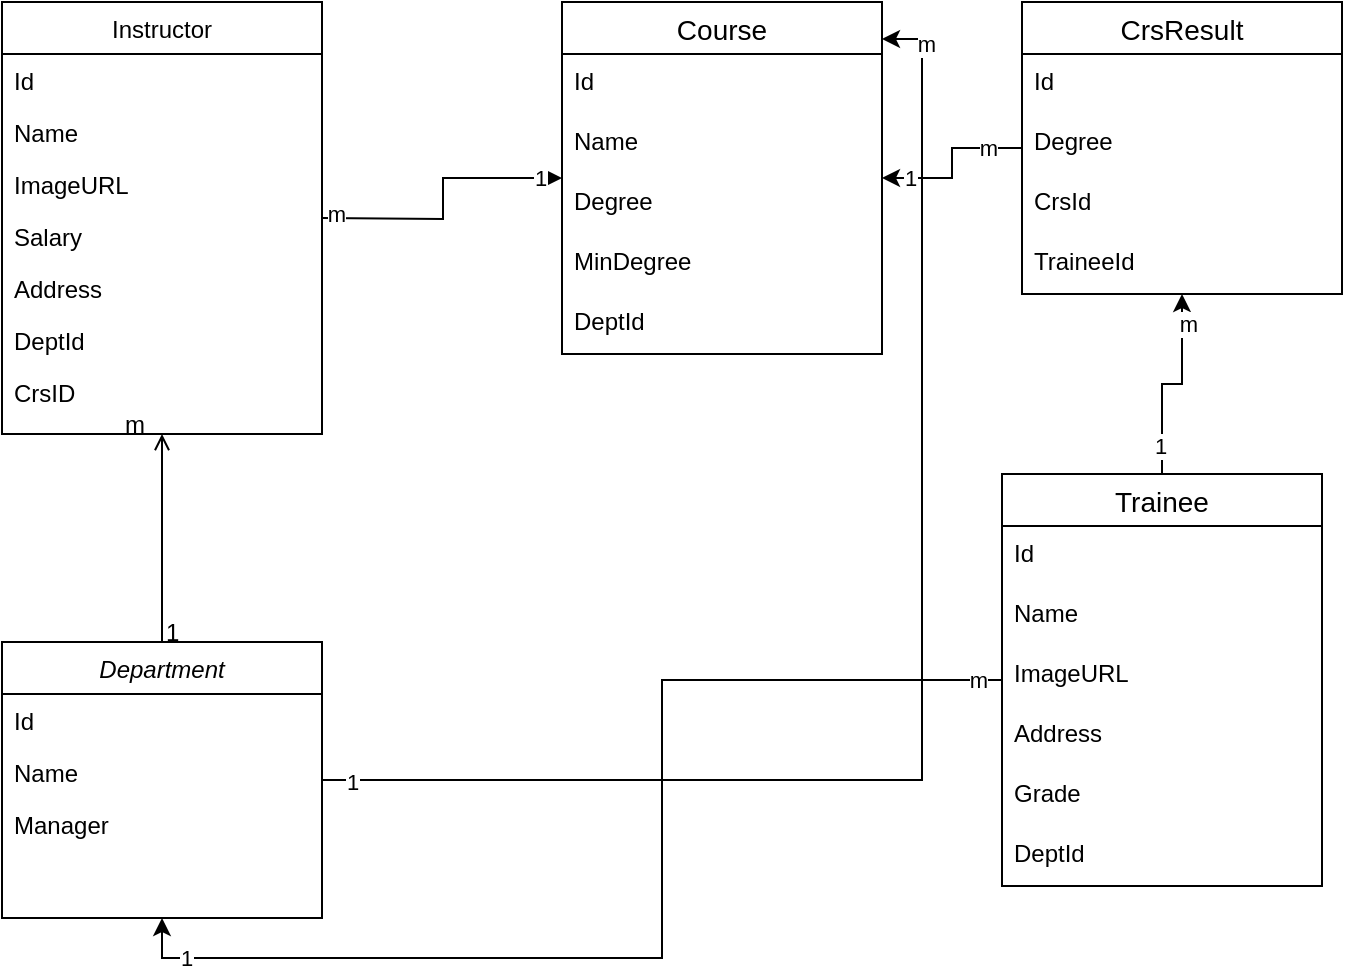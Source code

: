 <mxfile version="22.1.2" type="device">
  <diagram id="C5RBs43oDa-KdzZeNtuy" name="Page-1">
    <mxGraphModel dx="1036" dy="614" grid="1" gridSize="10" guides="1" tooltips="1" connect="1" arrows="1" fold="1" page="1" pageScale="1" pageWidth="827" pageHeight="1169" math="0" shadow="0">
      <root>
        <mxCell id="WIyWlLk6GJQsqaUBKTNV-0" />
        <mxCell id="WIyWlLk6GJQsqaUBKTNV-1" parent="WIyWlLk6GJQsqaUBKTNV-0" />
        <mxCell id="zkfFHV4jXpPFQw0GAbJ--0" value="Department" style="swimlane;fontStyle=2;align=center;verticalAlign=top;childLayout=stackLayout;horizontal=1;startSize=26;horizontalStack=0;resizeParent=1;resizeLast=0;collapsible=1;marginBottom=0;rounded=0;shadow=0;strokeWidth=1;" parent="WIyWlLk6GJQsqaUBKTNV-1" vertex="1">
          <mxGeometry x="140" y="430" width="160" height="138" as="geometry">
            <mxRectangle x="230" y="140" width="160" height="26" as="alternateBounds" />
          </mxGeometry>
        </mxCell>
        <mxCell id="zkfFHV4jXpPFQw0GAbJ--1" value="Id    " style="text;align=left;verticalAlign=top;spacingLeft=4;spacingRight=4;overflow=hidden;rotatable=0;points=[[0,0.5],[1,0.5]];portConstraint=eastwest;" parent="zkfFHV4jXpPFQw0GAbJ--0" vertex="1">
          <mxGeometry y="26" width="160" height="26" as="geometry" />
        </mxCell>
        <mxCell id="zkfFHV4jXpPFQw0GAbJ--2" value="Name" style="text;align=left;verticalAlign=top;spacingLeft=4;spacingRight=4;overflow=hidden;rotatable=0;points=[[0,0.5],[1,0.5]];portConstraint=eastwest;rounded=0;shadow=0;html=0;" parent="zkfFHV4jXpPFQw0GAbJ--0" vertex="1">
          <mxGeometry y="52" width="160" height="26" as="geometry" />
        </mxCell>
        <mxCell id="zkfFHV4jXpPFQw0GAbJ--3" value="Manager" style="text;align=left;verticalAlign=top;spacingLeft=4;spacingRight=4;overflow=hidden;rotatable=0;points=[[0,0.5],[1,0.5]];portConstraint=eastwest;rounded=0;shadow=0;html=0;" parent="zkfFHV4jXpPFQw0GAbJ--0" vertex="1">
          <mxGeometry y="78" width="160" height="26" as="geometry" />
        </mxCell>
        <mxCell id="ZEYIvGTN6INHBr5iseJA-5" style="edgeStyle=orthogonalEdgeStyle;rounded=0;orthogonalLoop=1;jettySize=auto;html=1;" edge="1" parent="WIyWlLk6GJQsqaUBKTNV-1" target="ZEYIvGTN6INHBr5iseJA-1">
          <mxGeometry relative="1" as="geometry">
            <mxPoint x="300" y="218" as="sourcePoint" />
          </mxGeometry>
        </mxCell>
        <mxCell id="ZEYIvGTN6INHBr5iseJA-6" value="m" style="edgeLabel;html=1;align=center;verticalAlign=middle;resizable=0;points=[];" vertex="1" connectable="0" parent="ZEYIvGTN6INHBr5iseJA-5">
          <mxGeometry x="-0.911" y="2" relative="1" as="geometry">
            <mxPoint as="offset" />
          </mxGeometry>
        </mxCell>
        <mxCell id="ZEYIvGTN6INHBr5iseJA-7" value="1" style="edgeLabel;html=1;align=center;verticalAlign=middle;resizable=0;points=[];" vertex="1" connectable="0" parent="ZEYIvGTN6INHBr5iseJA-5">
          <mxGeometry x="0.843" relative="1" as="geometry">
            <mxPoint as="offset" />
          </mxGeometry>
        </mxCell>
        <mxCell id="zkfFHV4jXpPFQw0GAbJ--17" value="Instructor" style="swimlane;fontStyle=0;align=center;verticalAlign=top;childLayout=stackLayout;horizontal=1;startSize=26;horizontalStack=0;resizeParent=1;resizeLast=0;collapsible=1;marginBottom=0;rounded=0;shadow=0;strokeWidth=1;" parent="WIyWlLk6GJQsqaUBKTNV-1" vertex="1">
          <mxGeometry x="140" y="110" width="160" height="216" as="geometry">
            <mxRectangle x="550" y="140" width="160" height="26" as="alternateBounds" />
          </mxGeometry>
        </mxCell>
        <mxCell id="zkfFHV4jXpPFQw0GAbJ--18" value="Id" style="text;align=left;verticalAlign=top;spacingLeft=4;spacingRight=4;overflow=hidden;rotatable=0;points=[[0,0.5],[1,0.5]];portConstraint=eastwest;" parent="zkfFHV4jXpPFQw0GAbJ--17" vertex="1">
          <mxGeometry y="26" width="160" height="26" as="geometry" />
        </mxCell>
        <mxCell id="zkfFHV4jXpPFQw0GAbJ--19" value="Name" style="text;align=left;verticalAlign=top;spacingLeft=4;spacingRight=4;overflow=hidden;rotatable=0;points=[[0,0.5],[1,0.5]];portConstraint=eastwest;rounded=0;shadow=0;html=0;" parent="zkfFHV4jXpPFQw0GAbJ--17" vertex="1">
          <mxGeometry y="52" width="160" height="26" as="geometry" />
        </mxCell>
        <mxCell id="zkfFHV4jXpPFQw0GAbJ--20" value="ImageURL" style="text;align=left;verticalAlign=top;spacingLeft=4;spacingRight=4;overflow=hidden;rotatable=0;points=[[0,0.5],[1,0.5]];portConstraint=eastwest;rounded=0;shadow=0;html=0;" parent="zkfFHV4jXpPFQw0GAbJ--17" vertex="1">
          <mxGeometry y="78" width="160" height="26" as="geometry" />
        </mxCell>
        <mxCell id="zkfFHV4jXpPFQw0GAbJ--21" value="Salary" style="text;align=left;verticalAlign=top;spacingLeft=4;spacingRight=4;overflow=hidden;rotatable=0;points=[[0,0.5],[1,0.5]];portConstraint=eastwest;rounded=0;shadow=0;html=0;" parent="zkfFHV4jXpPFQw0GAbJ--17" vertex="1">
          <mxGeometry y="104" width="160" height="26" as="geometry" />
        </mxCell>
        <mxCell id="zkfFHV4jXpPFQw0GAbJ--22" value="Address" style="text;align=left;verticalAlign=top;spacingLeft=4;spacingRight=4;overflow=hidden;rotatable=0;points=[[0,0.5],[1,0.5]];portConstraint=eastwest;rounded=0;shadow=0;html=0;" parent="zkfFHV4jXpPFQw0GAbJ--17" vertex="1">
          <mxGeometry y="130" width="160" height="26" as="geometry" />
        </mxCell>
        <mxCell id="ZEYIvGTN6INHBr5iseJA-30" value="DeptId" style="text;align=left;verticalAlign=top;spacingLeft=4;spacingRight=4;overflow=hidden;rotatable=0;points=[[0,0.5],[1,0.5]];portConstraint=eastwest;rounded=0;shadow=0;html=0;" vertex="1" parent="zkfFHV4jXpPFQw0GAbJ--17">
          <mxGeometry y="156" width="160" height="26" as="geometry" />
        </mxCell>
        <mxCell id="ZEYIvGTN6INHBr5iseJA-31" value="CrsID" style="text;align=left;verticalAlign=top;spacingLeft=4;spacingRight=4;overflow=hidden;rotatable=0;points=[[0,0.5],[1,0.5]];portConstraint=eastwest;rounded=0;shadow=0;html=0;" vertex="1" parent="zkfFHV4jXpPFQw0GAbJ--17">
          <mxGeometry y="182" width="160" height="26" as="geometry" />
        </mxCell>
        <mxCell id="zkfFHV4jXpPFQw0GAbJ--26" value="" style="endArrow=open;shadow=0;strokeWidth=1;rounded=0;endFill=1;edgeStyle=elbowEdgeStyle;elbow=vertical;" parent="WIyWlLk6GJQsqaUBKTNV-1" source="zkfFHV4jXpPFQw0GAbJ--0" target="zkfFHV4jXpPFQw0GAbJ--17" edge="1">
          <mxGeometry x="0.5" y="41" relative="1" as="geometry">
            <mxPoint x="380" y="192" as="sourcePoint" />
            <mxPoint x="540" y="192" as="targetPoint" />
            <mxPoint x="-40" y="32" as="offset" />
          </mxGeometry>
        </mxCell>
        <mxCell id="zkfFHV4jXpPFQw0GAbJ--27" value="1" style="resizable=0;align=left;verticalAlign=bottom;labelBackgroundColor=none;fontSize=12;" parent="zkfFHV4jXpPFQw0GAbJ--26" connectable="0" vertex="1">
          <mxGeometry x="-1" relative="1" as="geometry">
            <mxPoint y="4" as="offset" />
          </mxGeometry>
        </mxCell>
        <mxCell id="zkfFHV4jXpPFQw0GAbJ--28" value="m" style="resizable=0;align=right;verticalAlign=bottom;labelBackgroundColor=none;fontSize=12;" parent="zkfFHV4jXpPFQw0GAbJ--26" connectable="0" vertex="1">
          <mxGeometry x="1" relative="1" as="geometry">
            <mxPoint x="-7" y="4" as="offset" />
          </mxGeometry>
        </mxCell>
        <mxCell id="ZEYIvGTN6INHBr5iseJA-1" value="Course" style="swimlane;fontStyle=0;childLayout=stackLayout;horizontal=1;startSize=26;horizontalStack=0;resizeParent=1;resizeParentMax=0;resizeLast=0;collapsible=1;marginBottom=0;align=center;fontSize=14;" vertex="1" parent="WIyWlLk6GJQsqaUBKTNV-1">
          <mxGeometry x="420" y="110" width="160" height="176" as="geometry" />
        </mxCell>
        <mxCell id="ZEYIvGTN6INHBr5iseJA-2" value="Id" style="text;strokeColor=none;fillColor=none;spacingLeft=4;spacingRight=4;overflow=hidden;rotatable=0;points=[[0,0.5],[1,0.5]];portConstraint=eastwest;fontSize=12;whiteSpace=wrap;html=1;" vertex="1" parent="ZEYIvGTN6INHBr5iseJA-1">
          <mxGeometry y="26" width="160" height="30" as="geometry" />
        </mxCell>
        <mxCell id="ZEYIvGTN6INHBr5iseJA-3" value="Name" style="text;strokeColor=none;fillColor=none;spacingLeft=4;spacingRight=4;overflow=hidden;rotatable=0;points=[[0,0.5],[1,0.5]];portConstraint=eastwest;fontSize=12;whiteSpace=wrap;html=1;" vertex="1" parent="ZEYIvGTN6INHBr5iseJA-1">
          <mxGeometry y="56" width="160" height="30" as="geometry" />
        </mxCell>
        <mxCell id="ZEYIvGTN6INHBr5iseJA-4" value="Degree" style="text;strokeColor=none;fillColor=none;spacingLeft=4;spacingRight=4;overflow=hidden;rotatable=0;points=[[0,0.5],[1,0.5]];portConstraint=eastwest;fontSize=12;whiteSpace=wrap;html=1;" vertex="1" parent="ZEYIvGTN6INHBr5iseJA-1">
          <mxGeometry y="86" width="160" height="30" as="geometry" />
        </mxCell>
        <mxCell id="ZEYIvGTN6INHBr5iseJA-35" value="MinDegree" style="text;strokeColor=none;fillColor=none;spacingLeft=4;spacingRight=4;overflow=hidden;rotatable=0;points=[[0,0.5],[1,0.5]];portConstraint=eastwest;fontSize=12;whiteSpace=wrap;html=1;" vertex="1" parent="ZEYIvGTN6INHBr5iseJA-1">
          <mxGeometry y="116" width="160" height="30" as="geometry" />
        </mxCell>
        <mxCell id="ZEYIvGTN6INHBr5iseJA-36" value="DeptId" style="text;strokeColor=none;fillColor=none;spacingLeft=4;spacingRight=4;overflow=hidden;rotatable=0;points=[[0,0.5],[1,0.5]];portConstraint=eastwest;fontSize=12;whiteSpace=wrap;html=1;" vertex="1" parent="ZEYIvGTN6INHBr5iseJA-1">
          <mxGeometry y="146" width="160" height="30" as="geometry" />
        </mxCell>
        <mxCell id="ZEYIvGTN6INHBr5iseJA-9" style="edgeStyle=orthogonalEdgeStyle;rounded=0;orthogonalLoop=1;jettySize=auto;html=1;entryX=1;entryY=0.105;entryDx=0;entryDy=0;entryPerimeter=0;" edge="1" parent="WIyWlLk6GJQsqaUBKTNV-1" source="zkfFHV4jXpPFQw0GAbJ--0" target="ZEYIvGTN6INHBr5iseJA-1">
          <mxGeometry relative="1" as="geometry" />
        </mxCell>
        <mxCell id="ZEYIvGTN6INHBr5iseJA-10" value="1" style="edgeLabel;html=1;align=center;verticalAlign=middle;resizable=0;points=[];" vertex="1" connectable="0" parent="ZEYIvGTN6INHBr5iseJA-9">
          <mxGeometry x="-0.958" y="-1" relative="1" as="geometry">
            <mxPoint as="offset" />
          </mxGeometry>
        </mxCell>
        <mxCell id="ZEYIvGTN6INHBr5iseJA-11" value="m" style="edgeLabel;html=1;align=center;verticalAlign=middle;resizable=0;points=[];" vertex="1" connectable="0" parent="ZEYIvGTN6INHBr5iseJA-9">
          <mxGeometry x="0.935" y="-2" relative="1" as="geometry">
            <mxPoint as="offset" />
          </mxGeometry>
        </mxCell>
        <mxCell id="ZEYIvGTN6INHBr5iseJA-16" style="edgeStyle=orthogonalEdgeStyle;rounded=0;orthogonalLoop=1;jettySize=auto;html=1;" edge="1" parent="WIyWlLk6GJQsqaUBKTNV-1" source="ZEYIvGTN6INHBr5iseJA-12" target="ZEYIvGTN6INHBr5iseJA-1">
          <mxGeometry relative="1" as="geometry" />
        </mxCell>
        <mxCell id="ZEYIvGTN6INHBr5iseJA-17" value="m" style="edgeLabel;html=1;align=center;verticalAlign=middle;resizable=0;points=[];" vertex="1" connectable="0" parent="ZEYIvGTN6INHBr5iseJA-16">
          <mxGeometry x="-0.589" relative="1" as="geometry">
            <mxPoint as="offset" />
          </mxGeometry>
        </mxCell>
        <mxCell id="ZEYIvGTN6INHBr5iseJA-18" value="1" style="edgeLabel;html=1;align=center;verticalAlign=middle;resizable=0;points=[];" vertex="1" connectable="0" parent="ZEYIvGTN6INHBr5iseJA-16">
          <mxGeometry x="0.669" relative="1" as="geometry">
            <mxPoint as="offset" />
          </mxGeometry>
        </mxCell>
        <mxCell id="ZEYIvGTN6INHBr5iseJA-12" value="CrsResult" style="swimlane;fontStyle=0;childLayout=stackLayout;horizontal=1;startSize=26;horizontalStack=0;resizeParent=1;resizeParentMax=0;resizeLast=0;collapsible=1;marginBottom=0;align=center;fontSize=14;" vertex="1" parent="WIyWlLk6GJQsqaUBKTNV-1">
          <mxGeometry x="650" y="110" width="160" height="146" as="geometry" />
        </mxCell>
        <mxCell id="ZEYIvGTN6INHBr5iseJA-13" value="Id" style="text;strokeColor=none;fillColor=none;spacingLeft=4;spacingRight=4;overflow=hidden;rotatable=0;points=[[0,0.5],[1,0.5]];portConstraint=eastwest;fontSize=12;whiteSpace=wrap;html=1;" vertex="1" parent="ZEYIvGTN6INHBr5iseJA-12">
          <mxGeometry y="26" width="160" height="30" as="geometry" />
        </mxCell>
        <mxCell id="ZEYIvGTN6INHBr5iseJA-14" value="Degree" style="text;strokeColor=none;fillColor=none;spacingLeft=4;spacingRight=4;overflow=hidden;rotatable=0;points=[[0,0.5],[1,0.5]];portConstraint=eastwest;fontSize=12;whiteSpace=wrap;html=1;" vertex="1" parent="ZEYIvGTN6INHBr5iseJA-12">
          <mxGeometry y="56" width="160" height="30" as="geometry" />
        </mxCell>
        <mxCell id="ZEYIvGTN6INHBr5iseJA-15" value="CrsId" style="text;strokeColor=none;fillColor=none;spacingLeft=4;spacingRight=4;overflow=hidden;rotatable=0;points=[[0,0.5],[1,0.5]];portConstraint=eastwest;fontSize=12;whiteSpace=wrap;html=1;" vertex="1" parent="ZEYIvGTN6INHBr5iseJA-12">
          <mxGeometry y="86" width="160" height="30" as="geometry" />
        </mxCell>
        <mxCell id="ZEYIvGTN6INHBr5iseJA-37" value="TraineeId" style="text;strokeColor=none;fillColor=none;spacingLeft=4;spacingRight=4;overflow=hidden;rotatable=0;points=[[0,0.5],[1,0.5]];portConstraint=eastwest;fontSize=12;whiteSpace=wrap;html=1;" vertex="1" parent="ZEYIvGTN6INHBr5iseJA-12">
          <mxGeometry y="116" width="160" height="30" as="geometry" />
        </mxCell>
        <mxCell id="ZEYIvGTN6INHBr5iseJA-24" style="edgeStyle=orthogonalEdgeStyle;rounded=0;orthogonalLoop=1;jettySize=auto;html=1;entryX=0.5;entryY=1;entryDx=0;entryDy=0;" edge="1" parent="WIyWlLk6GJQsqaUBKTNV-1" source="ZEYIvGTN6INHBr5iseJA-19" target="zkfFHV4jXpPFQw0GAbJ--0">
          <mxGeometry relative="1" as="geometry" />
        </mxCell>
        <mxCell id="ZEYIvGTN6INHBr5iseJA-28" value="m" style="edgeLabel;html=1;align=center;verticalAlign=middle;resizable=0;points=[];" vertex="1" connectable="0" parent="ZEYIvGTN6INHBr5iseJA-24">
          <mxGeometry x="-0.957" relative="1" as="geometry">
            <mxPoint as="offset" />
          </mxGeometry>
        </mxCell>
        <mxCell id="ZEYIvGTN6INHBr5iseJA-29" value="1" style="edgeLabel;html=1;align=center;verticalAlign=middle;resizable=0;points=[];" vertex="1" connectable="0" parent="ZEYIvGTN6INHBr5iseJA-24">
          <mxGeometry x="0.889" relative="1" as="geometry">
            <mxPoint as="offset" />
          </mxGeometry>
        </mxCell>
        <mxCell id="ZEYIvGTN6INHBr5iseJA-25" style="edgeStyle=orthogonalEdgeStyle;rounded=0;orthogonalLoop=1;jettySize=auto;html=1;" edge="1" parent="WIyWlLk6GJQsqaUBKTNV-1" source="ZEYIvGTN6INHBr5iseJA-19" target="ZEYIvGTN6INHBr5iseJA-12">
          <mxGeometry relative="1" as="geometry" />
        </mxCell>
        <mxCell id="ZEYIvGTN6INHBr5iseJA-26" value="1" style="edgeLabel;html=1;align=center;verticalAlign=middle;resizable=0;points=[];" vertex="1" connectable="0" parent="ZEYIvGTN6INHBr5iseJA-25">
          <mxGeometry x="-0.72" y="1" relative="1" as="geometry">
            <mxPoint as="offset" />
          </mxGeometry>
        </mxCell>
        <mxCell id="ZEYIvGTN6INHBr5iseJA-27" value="m" style="edgeLabel;html=1;align=center;verticalAlign=middle;resizable=0;points=[];" vertex="1" connectable="0" parent="ZEYIvGTN6INHBr5iseJA-25">
          <mxGeometry x="0.711" y="-3" relative="1" as="geometry">
            <mxPoint as="offset" />
          </mxGeometry>
        </mxCell>
        <mxCell id="ZEYIvGTN6INHBr5iseJA-19" value="Trainee" style="swimlane;fontStyle=0;childLayout=stackLayout;horizontal=1;startSize=26;horizontalStack=0;resizeParent=1;resizeParentMax=0;resizeLast=0;collapsible=1;marginBottom=0;align=center;fontSize=14;" vertex="1" parent="WIyWlLk6GJQsqaUBKTNV-1">
          <mxGeometry x="640" y="346" width="160" height="206" as="geometry" />
        </mxCell>
        <mxCell id="ZEYIvGTN6INHBr5iseJA-20" value="Id" style="text;strokeColor=none;fillColor=none;spacingLeft=4;spacingRight=4;overflow=hidden;rotatable=0;points=[[0,0.5],[1,0.5]];portConstraint=eastwest;fontSize=12;whiteSpace=wrap;html=1;" vertex="1" parent="ZEYIvGTN6INHBr5iseJA-19">
          <mxGeometry y="26" width="160" height="30" as="geometry" />
        </mxCell>
        <mxCell id="ZEYIvGTN6INHBr5iseJA-21" value="Name" style="text;strokeColor=none;fillColor=none;spacingLeft=4;spacingRight=4;overflow=hidden;rotatable=0;points=[[0,0.5],[1,0.5]];portConstraint=eastwest;fontSize=12;whiteSpace=wrap;html=1;" vertex="1" parent="ZEYIvGTN6INHBr5iseJA-19">
          <mxGeometry y="56" width="160" height="30" as="geometry" />
        </mxCell>
        <mxCell id="ZEYIvGTN6INHBr5iseJA-22" value="ImageURL" style="text;strokeColor=none;fillColor=none;spacingLeft=4;spacingRight=4;overflow=hidden;rotatable=0;points=[[0,0.5],[1,0.5]];portConstraint=eastwest;fontSize=12;whiteSpace=wrap;html=1;" vertex="1" parent="ZEYIvGTN6INHBr5iseJA-19">
          <mxGeometry y="86" width="160" height="30" as="geometry" />
        </mxCell>
        <mxCell id="ZEYIvGTN6INHBr5iseJA-32" value="Address" style="text;strokeColor=none;fillColor=none;spacingLeft=4;spacingRight=4;overflow=hidden;rotatable=0;points=[[0,0.5],[1,0.5]];portConstraint=eastwest;fontSize=12;whiteSpace=wrap;html=1;" vertex="1" parent="ZEYIvGTN6INHBr5iseJA-19">
          <mxGeometry y="116" width="160" height="30" as="geometry" />
        </mxCell>
        <mxCell id="ZEYIvGTN6INHBr5iseJA-33" value="Grade" style="text;strokeColor=none;fillColor=none;spacingLeft=4;spacingRight=4;overflow=hidden;rotatable=0;points=[[0,0.5],[1,0.5]];portConstraint=eastwest;fontSize=12;whiteSpace=wrap;html=1;" vertex="1" parent="ZEYIvGTN6INHBr5iseJA-19">
          <mxGeometry y="146" width="160" height="30" as="geometry" />
        </mxCell>
        <mxCell id="ZEYIvGTN6INHBr5iseJA-34" value="DeptId" style="text;strokeColor=none;fillColor=none;spacingLeft=4;spacingRight=4;overflow=hidden;rotatable=0;points=[[0,0.5],[1,0.5]];portConstraint=eastwest;fontSize=12;whiteSpace=wrap;html=1;" vertex="1" parent="ZEYIvGTN6INHBr5iseJA-19">
          <mxGeometry y="176" width="160" height="30" as="geometry" />
        </mxCell>
      </root>
    </mxGraphModel>
  </diagram>
</mxfile>
